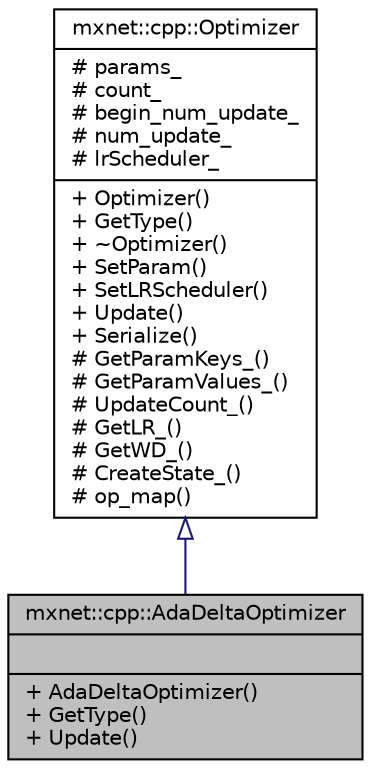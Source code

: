 digraph "mxnet::cpp::AdaDeltaOptimizer"
{
  edge [fontname="Helvetica",fontsize="10",labelfontname="Helvetica",labelfontsize="10"];
  node [fontname="Helvetica",fontsize="10",shape=record];
  Node1 [label="{mxnet::cpp::AdaDeltaOptimizer\n||+ AdaDeltaOptimizer()\l+ GetType()\l+ Update()\l}",height=0.2,width=0.4,color="black", fillcolor="grey75", style="filled", fontcolor="black"];
  Node2 -> Node1 [dir="back",color="midnightblue",fontsize="10",style="solid",arrowtail="onormal",fontname="Helvetica"];
  Node2 [label="{mxnet::cpp::Optimizer\n|# params_\l# count_\l# begin_num_update_\l# num_update_\l# lrScheduler_\l|+ Optimizer()\l+ GetType()\l+ ~Optimizer()\l+ SetParam()\l+ SetLRScheduler()\l+ Update()\l+ Serialize()\l# GetParamKeys_()\l# GetParamValues_()\l# UpdateCount_()\l# GetLR_()\l# GetWD_()\l# CreateState_()\l# op_map()\l}",height=0.2,width=0.4,color="black", fillcolor="white", style="filled",URL="$classmxnet_1_1cpp_1_1Optimizer.html",tooltip="Optimizer interface. "];
}
